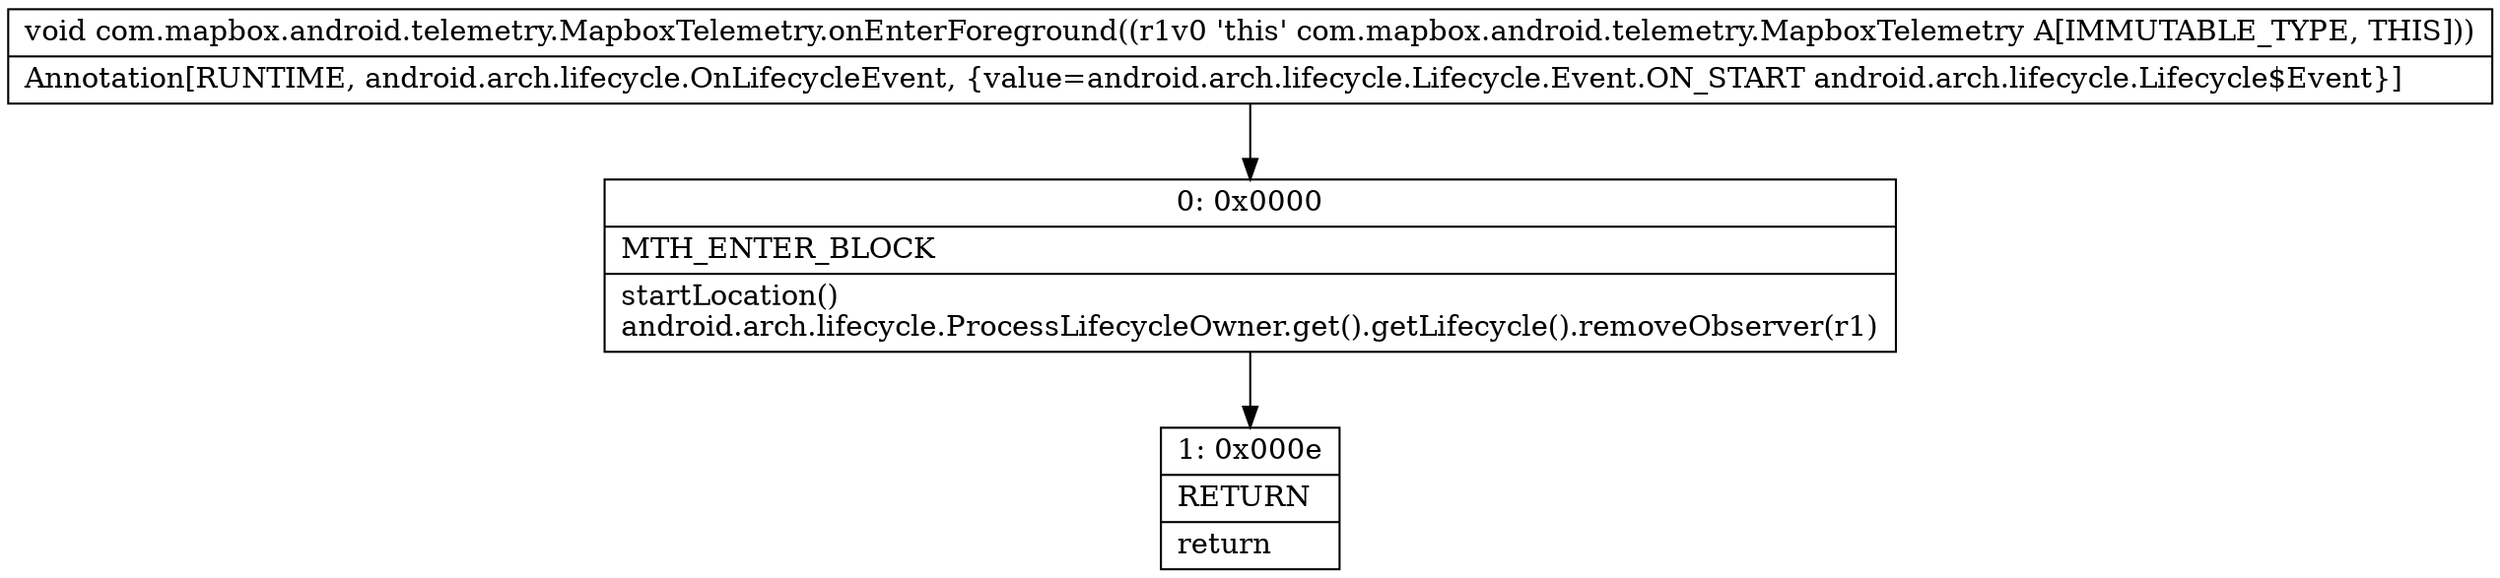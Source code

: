 digraph "CFG forcom.mapbox.android.telemetry.MapboxTelemetry.onEnterForeground()V" {
Node_0 [shape=record,label="{0\:\ 0x0000|MTH_ENTER_BLOCK\l|startLocation()\landroid.arch.lifecycle.ProcessLifecycleOwner.get().getLifecycle().removeObserver(r1)\l}"];
Node_1 [shape=record,label="{1\:\ 0x000e|RETURN\l|return\l}"];
MethodNode[shape=record,label="{void com.mapbox.android.telemetry.MapboxTelemetry.onEnterForeground((r1v0 'this' com.mapbox.android.telemetry.MapboxTelemetry A[IMMUTABLE_TYPE, THIS]))  | Annotation[RUNTIME, android.arch.lifecycle.OnLifecycleEvent, \{value=android.arch.lifecycle.Lifecycle.Event.ON_START android.arch.lifecycle.Lifecycle$Event\}]\l}"];
MethodNode -> Node_0;
Node_0 -> Node_1;
}

